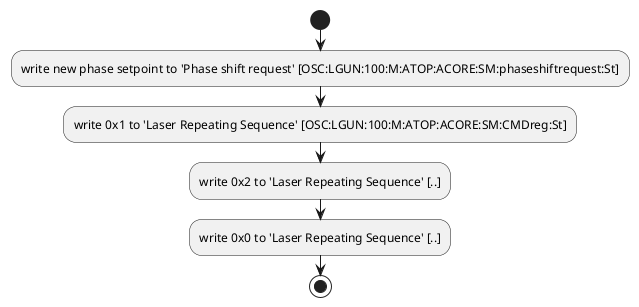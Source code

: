 @startuml
start
:write new phase setpoint to 'Phase shift request' [OSC:LGUN:100:M:ATOP:ACORE:SM:phaseshiftrequest:St];
:write 0x1 to 'Laser Repeating Sequence' [OSC:LGUN:100:M:ATOP:ACORE:SM:CMDreg:St];
:write 0x2 to 'Laser Repeating Sequence' [..];
:write 0x0 to 'Laser Repeating Sequence' [..];
stop
@enduml
